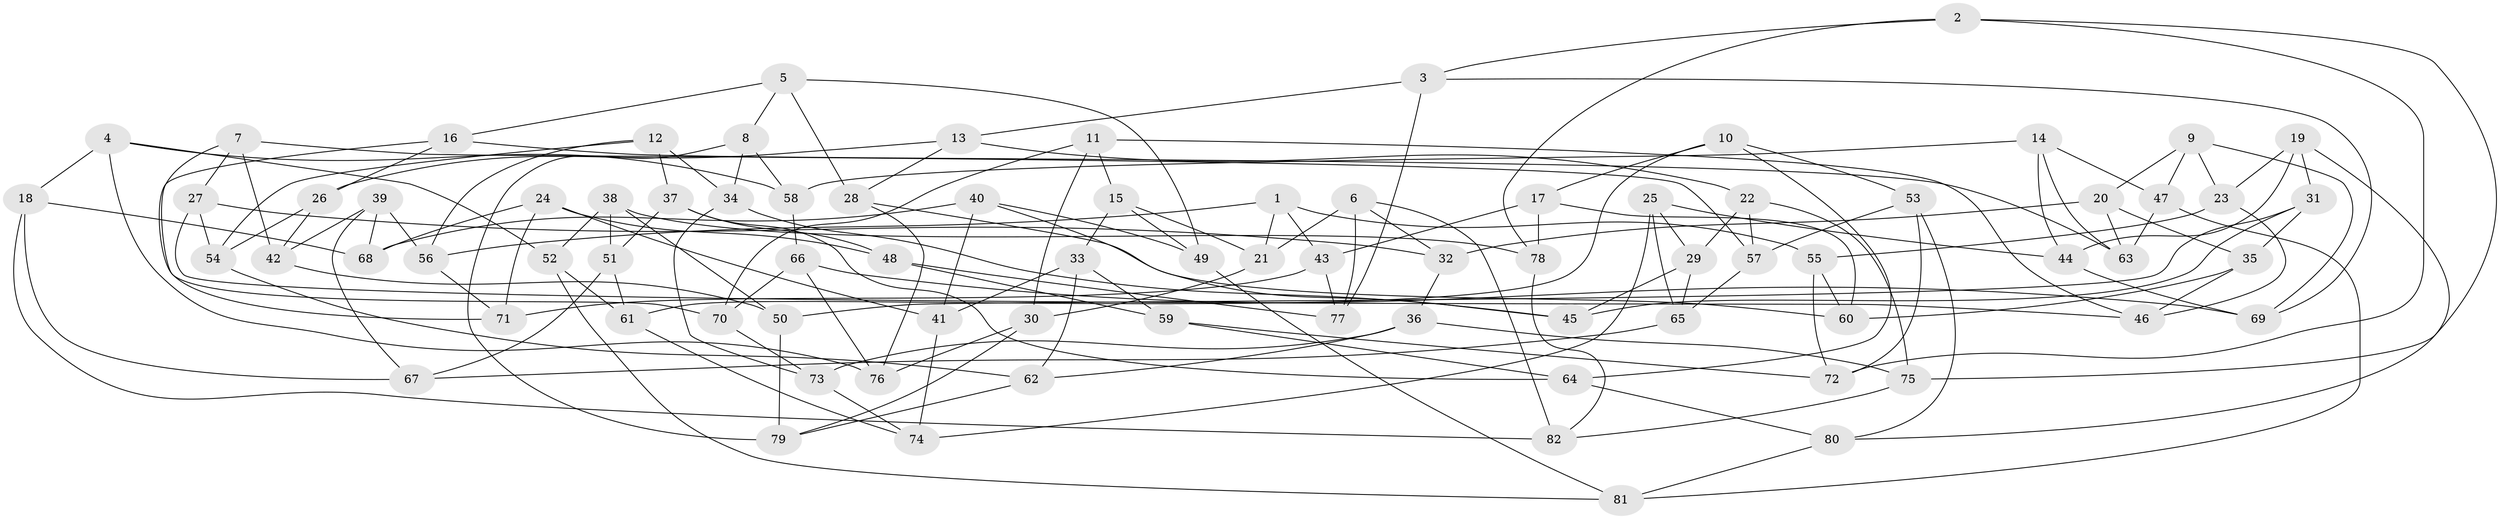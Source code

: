 // coarse degree distribution, {5: 0.21951219512195122, 7: 0.04878048780487805, 2: 0.024390243902439025, 4: 0.4634146341463415, 14: 0.024390243902439025, 3: 0.07317073170731707, 8: 0.07317073170731707, 10: 0.024390243902439025, 6: 0.04878048780487805}
// Generated by graph-tools (version 1.1) at 2025/02/03/04/25 22:02:18]
// undirected, 82 vertices, 164 edges
graph export_dot {
graph [start="1"]
  node [color=gray90,style=filled];
  1;
  2;
  3;
  4;
  5;
  6;
  7;
  8;
  9;
  10;
  11;
  12;
  13;
  14;
  15;
  16;
  17;
  18;
  19;
  20;
  21;
  22;
  23;
  24;
  25;
  26;
  27;
  28;
  29;
  30;
  31;
  32;
  33;
  34;
  35;
  36;
  37;
  38;
  39;
  40;
  41;
  42;
  43;
  44;
  45;
  46;
  47;
  48;
  49;
  50;
  51;
  52;
  53;
  54;
  55;
  56;
  57;
  58;
  59;
  60;
  61;
  62;
  63;
  64;
  65;
  66;
  67;
  68;
  69;
  70;
  71;
  72;
  73;
  74;
  75;
  76;
  77;
  78;
  79;
  80;
  81;
  82;
  1 -- 55;
  1 -- 56;
  1 -- 43;
  1 -- 21;
  2 -- 3;
  2 -- 78;
  2 -- 75;
  2 -- 72;
  3 -- 13;
  3 -- 77;
  3 -- 69;
  4 -- 52;
  4 -- 58;
  4 -- 76;
  4 -- 18;
  5 -- 28;
  5 -- 49;
  5 -- 16;
  5 -- 8;
  6 -- 77;
  6 -- 82;
  6 -- 32;
  6 -- 21;
  7 -- 27;
  7 -- 57;
  7 -- 42;
  7 -- 70;
  8 -- 79;
  8 -- 58;
  8 -- 34;
  9 -- 20;
  9 -- 47;
  9 -- 23;
  9 -- 69;
  10 -- 64;
  10 -- 61;
  10 -- 53;
  10 -- 17;
  11 -- 46;
  11 -- 15;
  11 -- 70;
  11 -- 30;
  12 -- 56;
  12 -- 54;
  12 -- 34;
  12 -- 37;
  13 -- 22;
  13 -- 28;
  13 -- 26;
  14 -- 44;
  14 -- 47;
  14 -- 63;
  14 -- 58;
  15 -- 49;
  15 -- 33;
  15 -- 21;
  16 -- 26;
  16 -- 71;
  16 -- 63;
  17 -- 78;
  17 -- 43;
  17 -- 60;
  18 -- 68;
  18 -- 67;
  18 -- 82;
  19 -- 44;
  19 -- 31;
  19 -- 23;
  19 -- 80;
  20 -- 32;
  20 -- 35;
  20 -- 63;
  21 -- 30;
  22 -- 75;
  22 -- 57;
  22 -- 29;
  23 -- 55;
  23 -- 46;
  24 -- 71;
  24 -- 48;
  24 -- 68;
  24 -- 41;
  25 -- 65;
  25 -- 44;
  25 -- 74;
  25 -- 29;
  26 -- 54;
  26 -- 42;
  27 -- 32;
  27 -- 46;
  27 -- 54;
  28 -- 60;
  28 -- 76;
  29 -- 65;
  29 -- 45;
  30 -- 79;
  30 -- 76;
  31 -- 50;
  31 -- 45;
  31 -- 35;
  32 -- 36;
  33 -- 41;
  33 -- 62;
  33 -- 59;
  34 -- 73;
  34 -- 45;
  35 -- 60;
  35 -- 46;
  36 -- 73;
  36 -- 75;
  36 -- 62;
  37 -- 64;
  37 -- 48;
  37 -- 51;
  38 -- 52;
  38 -- 51;
  38 -- 78;
  38 -- 50;
  39 -- 67;
  39 -- 68;
  39 -- 56;
  39 -- 42;
  40 -- 68;
  40 -- 45;
  40 -- 41;
  40 -- 49;
  41 -- 74;
  42 -- 50;
  43 -- 71;
  43 -- 77;
  44 -- 69;
  47 -- 63;
  47 -- 81;
  48 -- 59;
  48 -- 77;
  49 -- 81;
  50 -- 79;
  51 -- 61;
  51 -- 67;
  52 -- 61;
  52 -- 81;
  53 -- 80;
  53 -- 72;
  53 -- 57;
  54 -- 62;
  55 -- 60;
  55 -- 72;
  56 -- 71;
  57 -- 65;
  58 -- 66;
  59 -- 64;
  59 -- 72;
  61 -- 74;
  62 -- 79;
  64 -- 80;
  65 -- 67;
  66 -- 70;
  66 -- 69;
  66 -- 76;
  70 -- 73;
  73 -- 74;
  75 -- 82;
  78 -- 82;
  80 -- 81;
}
